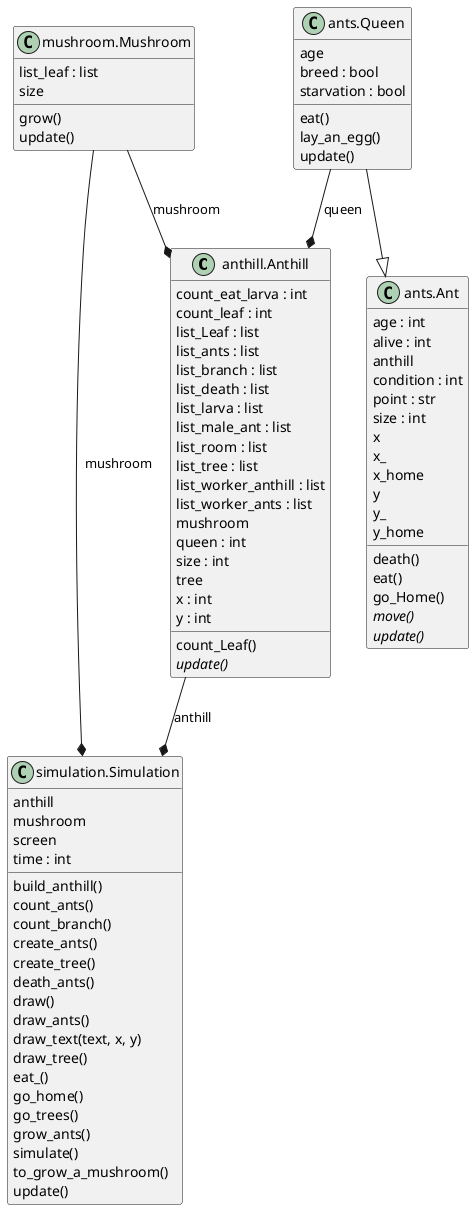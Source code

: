 @startuml Simulation
set namespaceSeparator none
class "anthill.Anthill" as anthill.Anthill {
  count_eat_larva : int
  count_leaf : int
  list_Leaf : list
  list_ants : list
  list_branch : list
  list_death : list
  list_larva : list
  list_male_ant : list
  list_room : list
  list_tree : list
  list_worker_anthill : list
  list_worker_ants : list
  mushroom
  queen : int
  size : int
  tree
  x : int
  y : int
  count_Leaf()
  {abstract}update()
}
class "ants.Ant" as ants.Ant {
  age : int
  alive : int
  anthill
  condition : int
  point : str
  size : int
  x
  x_
  x_home
  y
  y_
  y_home
  death()
  eat()
  go_Home()
  {abstract}move()
  {abstract}update()
}
class "ants.Queen" as ants.Queen {
  age
  breed : bool
  starvation : bool
  eat()
  lay_an_egg()
  update()
}
class "mushroom.Mushroom" as mushroom.Mushroom {
  list_leaf : list
  size
  grow()
  update()
}
class "simulation.Simulation" as simulation.Simulation {
  anthill
  mushroom
  screen
  time : int
  build_anthill()
  count_ants()
  count_branch()
  create_ants()
  create_tree()
  death_ants()
  draw()
  draw_ants()
  draw_text(text, x, y)
  draw_tree()
  eat_()
  go_home()
  go_trees()
  grow_ants()
  simulate()
  to_grow_a_mushroom()
  update()
}
ants.Queen --|> ants.Ant
anthill.Anthill --* simulation.Simulation : anthill
ants.Queen --* anthill.Anthill : queen
mushroom.Mushroom --* anthill.Anthill : mushroom
mushroom.Mushroom --* simulation.Simulation : mushroom
@enduml
